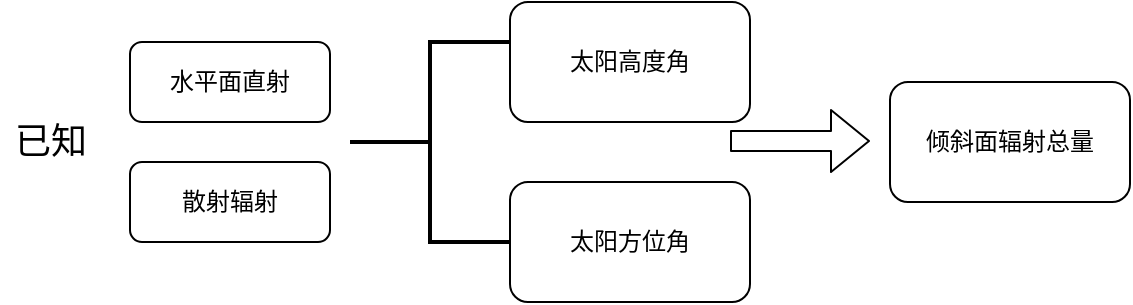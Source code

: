 <mxfile version="12.9.6" type="github"><diagram id="tm0JxBJMCtx9b4dxyDtb" name="Page-1"><mxGraphModel dx="1319" dy="509" grid="1" gridSize="10" guides="1" tooltips="1" connect="1" arrows="1" fold="1" page="1" pageScale="1" pageWidth="827" pageHeight="1169" math="0" shadow="0"><root><mxCell id="0"/><mxCell id="1" parent="0"/><mxCell id="t6sDaPuqvH6Vtx4LUVbG-1" value="水平面直射" style="rounded=1;whiteSpace=wrap;html=1;" vertex="1" parent="1"><mxGeometry x="-90" y="270" width="100" height="40" as="geometry"/></mxCell><mxCell id="t6sDaPuqvH6Vtx4LUVbG-2" value="散射辐射" style="rounded=1;whiteSpace=wrap;html=1;" vertex="1" parent="1"><mxGeometry x="-90" y="330" width="100" height="40" as="geometry"/></mxCell><mxCell id="t6sDaPuqvH6Vtx4LUVbG-3" value="太阳高度角" style="rounded=1;whiteSpace=wrap;html=1;" vertex="1" parent="1"><mxGeometry x="100" y="250" width="120" height="60" as="geometry"/></mxCell><mxCell id="t6sDaPuqvH6Vtx4LUVbG-4" value="太阳方位角" style="rounded=1;whiteSpace=wrap;html=1;" vertex="1" parent="1"><mxGeometry x="100" y="340" width="120" height="60" as="geometry"/></mxCell><mxCell id="t6sDaPuqvH6Vtx4LUVbG-5" value="" style="strokeWidth=2;html=1;shape=mxgraph.flowchart.annotation_2;align=left;labelPosition=right;pointerEvents=1;" vertex="1" parent="1"><mxGeometry x="20" y="270" width="80" height="100" as="geometry"/></mxCell><mxCell id="t6sDaPuqvH6Vtx4LUVbG-6" value="&lt;font style=&quot;font-size: 18px&quot;&gt;已知&lt;/font&gt;" style="text;html=1;align=center;verticalAlign=middle;resizable=0;points=[];autosize=1;" vertex="1" parent="1"><mxGeometry x="-155" y="310" width="50" height="20" as="geometry"/></mxCell><mxCell id="t6sDaPuqvH6Vtx4LUVbG-7" value="" style="shape=flexArrow;endArrow=classic;html=1;" edge="1" parent="1"><mxGeometry width="50" height="50" relative="1" as="geometry"><mxPoint x="210" y="319.5" as="sourcePoint"/><mxPoint x="280" y="319.5" as="targetPoint"/></mxGeometry></mxCell><mxCell id="t6sDaPuqvH6Vtx4LUVbG-8" value="倾斜面辐射总量" style="rounded=1;whiteSpace=wrap;html=1;" vertex="1" parent="1"><mxGeometry x="290" y="290" width="120" height="60" as="geometry"/></mxCell></root></mxGraphModel></diagram></mxfile>